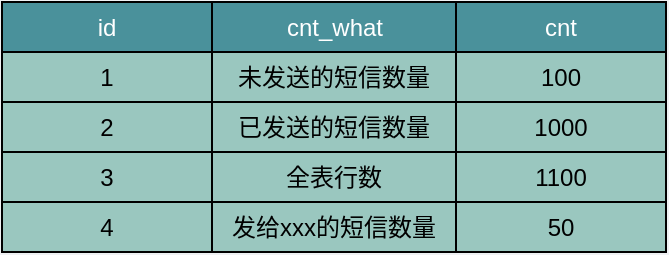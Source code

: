 <mxfile version="20.0.1" type="github"><diagram id="3228e29e-7158-1315-38df-8450db1d8a1d" name="Page-1"><mxGraphModel dx="356" dy="-643" grid="0" gridSize="10" guides="1" tooltips="1" connect="1" arrows="1" fold="1" page="1" pageScale="1" pageWidth="400" pageHeight="180" background="#EFF1F3" math="0" shadow="0"><root><mxCell id="0"/><mxCell id="1" parent="0"/><mxCell id="Wp8-4_sJjOrjRNukB6Yj-1" value="cnt_what" style="rounded=0;whiteSpace=wrap;html=1;fillColor=#4A919B;gradientColor=none;fontSize=12;fontColor=#FFFFFF;" parent="1" vertex="1"><mxGeometry x="148" y="1108" width="123" height="25" as="geometry"/></mxCell><mxCell id="Wp8-4_sJjOrjRNukB6Yj-2" value="cnt" style="rounded=0;whiteSpace=wrap;html=1;fillColor=#4A919B;gradientColor=none;fontSize=12;fontColor=#FFFFFF;" parent="1" vertex="1"><mxGeometry x="270" y="1108" width="105" height="25" as="geometry"/></mxCell><mxCell id="Wp8-4_sJjOrjRNukB6Yj-3" value="id" style="rounded=0;whiteSpace=wrap;html=1;fillColor=#4A919B;gradientColor=none;fontSize=12;fontColor=#FFFFFF;" parent="1" vertex="1"><mxGeometry x="43" y="1108" width="105" height="25" as="geometry"/></mxCell><mxCell id="Wp8-4_sJjOrjRNukB6Yj-4" value="&lt;font style=&quot;font-size: 12px;&quot;&gt;未发送的短信数量&lt;/font&gt;" style="rounded=0;whiteSpace=wrap;html=1;fillColor=#9AC7BF;gradientColor=none;fontSize=12;fontColor=#000000;" parent="1" vertex="1"><mxGeometry x="148" y="1133" width="122" height="25" as="geometry"/></mxCell><mxCell id="Wp8-4_sJjOrjRNukB6Yj-5" value="100" style="rounded=0;whiteSpace=wrap;html=1;fillColor=#9AC7BF;gradientColor=none;fontSize=12;fontColor=#000000;" parent="1" vertex="1"><mxGeometry x="270" y="1133" width="105" height="25" as="geometry"/></mxCell><mxCell id="Wp8-4_sJjOrjRNukB6Yj-6" value="1" style="rounded=0;whiteSpace=wrap;html=1;fillColor=#9AC7BF;gradientColor=none;fontSize=12;fontColor=#000000;" parent="1" vertex="1"><mxGeometry x="43" y="1133" width="105" height="25" as="geometry"/></mxCell><mxCell id="Wp8-4_sJjOrjRNukB6Yj-7" value="已发送的短信数量" style="rounded=0;whiteSpace=wrap;html=1;fillColor=#9AC7BF;gradientColor=none;fontSize=12;fontColor=#000000;" parent="1" vertex="1"><mxGeometry x="148" y="1158" width="122" height="25" as="geometry"/></mxCell><mxCell id="Wp8-4_sJjOrjRNukB6Yj-8" value="1000" style="rounded=0;whiteSpace=wrap;html=1;fillColor=#9AC7BF;gradientColor=none;fontSize=12;fontColor=#000000;" parent="1" vertex="1"><mxGeometry x="270" y="1158" width="105" height="25" as="geometry"/></mxCell><mxCell id="Wp8-4_sJjOrjRNukB6Yj-9" value="2" style="rounded=0;whiteSpace=wrap;html=1;fillColor=#9AC7BF;gradientColor=none;fontSize=12;fontColor=#000000;" parent="1" vertex="1"><mxGeometry x="43" y="1158" width="105" height="25" as="geometry"/></mxCell><mxCell id="Wp8-4_sJjOrjRNukB6Yj-10" value="全表行数" style="rounded=0;whiteSpace=wrap;html=1;fillColor=#9AC7BF;gradientColor=none;fontSize=12;fontColor=#000000;" parent="1" vertex="1"><mxGeometry x="148" y="1183" width="122" height="25" as="geometry"/></mxCell><mxCell id="Wp8-4_sJjOrjRNukB6Yj-11" value="1100" style="rounded=0;whiteSpace=wrap;html=1;fillColor=#9AC7BF;gradientColor=none;fontSize=12;fontColor=#000000;" parent="1" vertex="1"><mxGeometry x="270" y="1183" width="105" height="25" as="geometry"/></mxCell><mxCell id="Wp8-4_sJjOrjRNukB6Yj-12" value="3" style="rounded=0;whiteSpace=wrap;html=1;fillColor=#9AC7BF;gradientColor=none;fontSize=12;fontColor=#000000;" parent="1" vertex="1"><mxGeometry x="43" y="1183" width="105" height="25" as="geometry"/></mxCell><mxCell id="Wp8-4_sJjOrjRNukB6Yj-13" value="发给xxx的短信数量" style="rounded=0;whiteSpace=wrap;html=1;fillColor=#9AC7BF;gradientColor=none;fontSize=12;fontColor=#000000;" parent="1" vertex="1"><mxGeometry x="148" y="1208" width="122" height="25" as="geometry"/></mxCell><mxCell id="Wp8-4_sJjOrjRNukB6Yj-14" value="50" style="rounded=0;whiteSpace=wrap;html=1;fillColor=#9AC7BF;gradientColor=none;fontSize=12;fontColor=#000000;" parent="1" vertex="1"><mxGeometry x="270" y="1208" width="105" height="25" as="geometry"/></mxCell><mxCell id="Wp8-4_sJjOrjRNukB6Yj-15" value="4" style="rounded=0;whiteSpace=wrap;html=1;fillColor=#9AC7BF;gradientColor=none;fontSize=12;fontColor=#000000;" parent="1" vertex="1"><mxGeometry x="43" y="1208" width="105" height="25" as="geometry"/></mxCell></root></mxGraphModel></diagram></mxfile>
